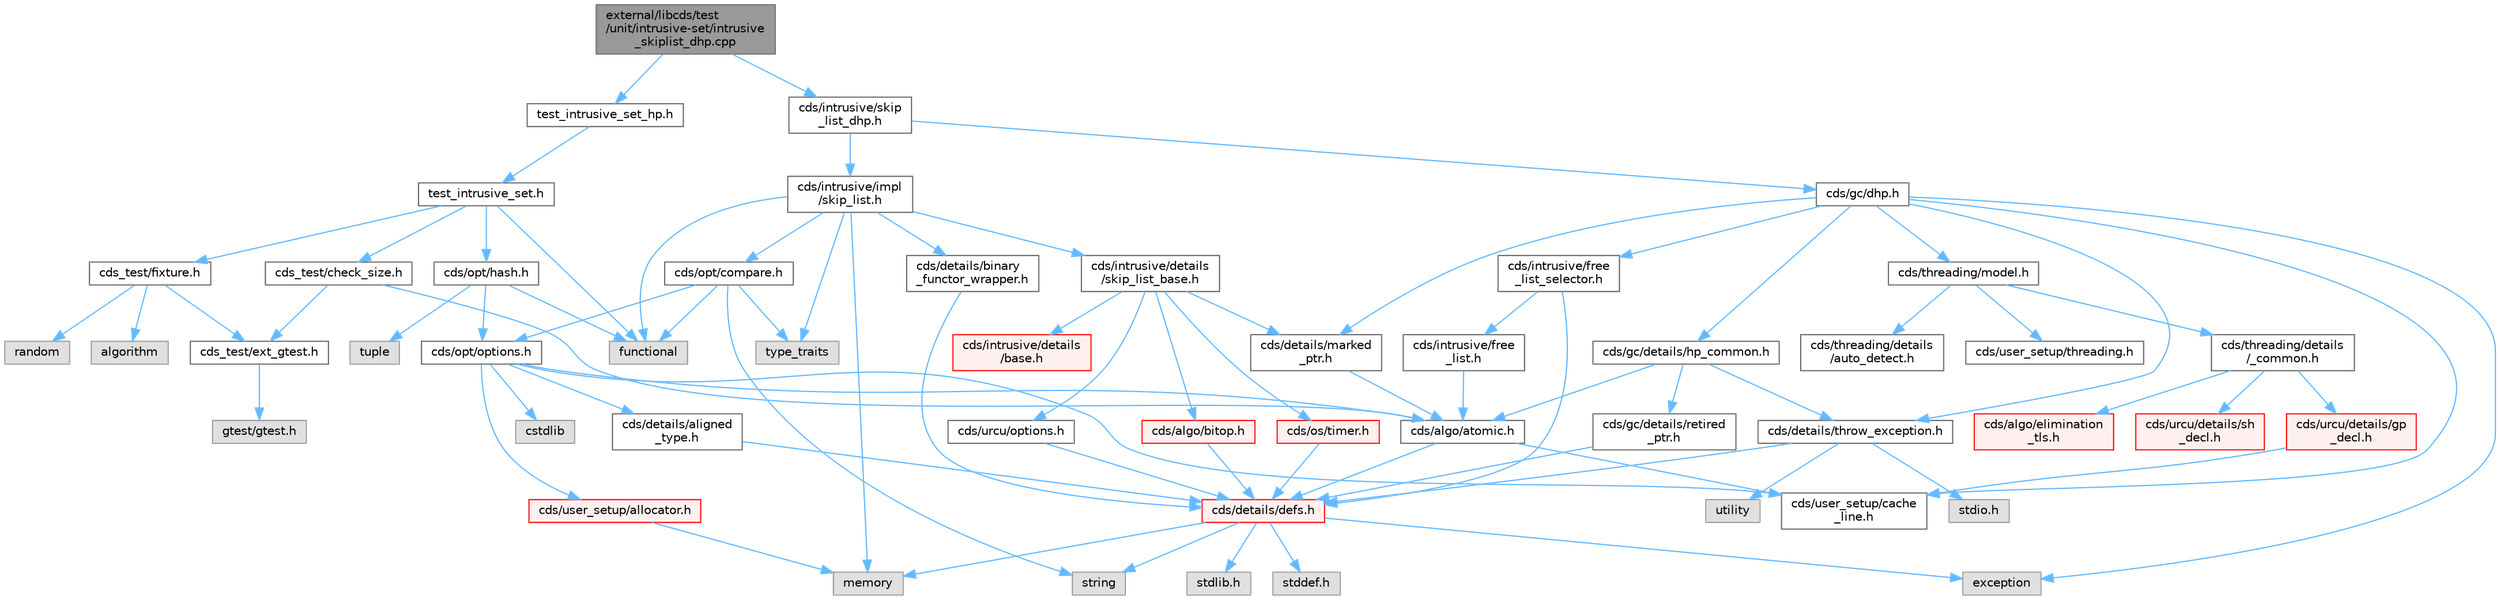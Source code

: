 digraph "external/libcds/test/unit/intrusive-set/intrusive_skiplist_dhp.cpp"
{
 // LATEX_PDF_SIZE
  bgcolor="transparent";
  edge [fontname=Helvetica,fontsize=10,labelfontname=Helvetica,labelfontsize=10];
  node [fontname=Helvetica,fontsize=10,shape=box,height=0.2,width=0.4];
  Node1 [id="Node000001",label="external/libcds/test\l/unit/intrusive-set/intrusive\l_skiplist_dhp.cpp",height=0.2,width=0.4,color="gray40", fillcolor="grey60", style="filled", fontcolor="black",tooltip=" "];
  Node1 -> Node2 [id="edge1_Node000001_Node000002",color="steelblue1",style="solid",tooltip=" "];
  Node2 [id="Node000002",label="test_intrusive_set_hp.h",height=0.2,width=0.4,color="grey40", fillcolor="white", style="filled",URL="$test__intrusive__set__hp_8h.html",tooltip=" "];
  Node2 -> Node3 [id="edge2_Node000002_Node000003",color="steelblue1",style="solid",tooltip=" "];
  Node3 [id="Node000003",label="test_intrusive_set.h",height=0.2,width=0.4,color="grey40", fillcolor="white", style="filled",URL="$intrusive-set_2test__intrusive__set_8h.html",tooltip=" "];
  Node3 -> Node4 [id="edge3_Node000003_Node000004",color="steelblue1",style="solid",tooltip=" "];
  Node4 [id="Node000004",label="cds_test/check_size.h",height=0.2,width=0.4,color="grey40", fillcolor="white", style="filled",URL="$check__size_8h.html",tooltip=" "];
  Node4 -> Node5 [id="edge4_Node000004_Node000005",color="steelblue1",style="solid",tooltip=" "];
  Node5 [id="Node000005",label="cds_test/ext_gtest.h",height=0.2,width=0.4,color="grey40", fillcolor="white", style="filled",URL="$ext__gtest_8h.html",tooltip=" "];
  Node5 -> Node6 [id="edge5_Node000005_Node000006",color="steelblue1",style="solid",tooltip=" "];
  Node6 [id="Node000006",label="gtest/gtest.h",height=0.2,width=0.4,color="grey60", fillcolor="#E0E0E0", style="filled",tooltip=" "];
  Node4 -> Node7 [id="edge6_Node000004_Node000007",color="steelblue1",style="solid",tooltip=" "];
  Node7 [id="Node000007",label="cds/algo/atomic.h",height=0.2,width=0.4,color="grey40", fillcolor="white", style="filled",URL="$external_2libcds_2cds_2algo_2atomic_8h.html",tooltip=" "];
  Node7 -> Node8 [id="edge7_Node000007_Node000008",color="steelblue1",style="solid",tooltip=" "];
  Node8 [id="Node000008",label="cds/details/defs.h",height=0.2,width=0.4,color="red", fillcolor="#FFF0F0", style="filled",URL="$details_2defs_8h.html",tooltip=" "];
  Node8 -> Node9 [id="edge8_Node000008_Node000009",color="steelblue1",style="solid",tooltip=" "];
  Node9 [id="Node000009",label="stddef.h",height=0.2,width=0.4,color="grey60", fillcolor="#E0E0E0", style="filled",tooltip=" "];
  Node8 -> Node10 [id="edge9_Node000008_Node000010",color="steelblue1",style="solid",tooltip=" "];
  Node10 [id="Node000010",label="stdlib.h",height=0.2,width=0.4,color="grey60", fillcolor="#E0E0E0", style="filled",tooltip=" "];
  Node8 -> Node13 [id="edge10_Node000008_Node000013",color="steelblue1",style="solid",tooltip=" "];
  Node13 [id="Node000013",label="exception",height=0.2,width=0.4,color="grey60", fillcolor="#E0E0E0", style="filled",tooltip=" "];
  Node8 -> Node15 [id="edge11_Node000008_Node000015",color="steelblue1",style="solid",tooltip=" "];
  Node15 [id="Node000015",label="string",height=0.2,width=0.4,color="grey60", fillcolor="#E0E0E0", style="filled",tooltip=" "];
  Node8 -> Node16 [id="edge12_Node000008_Node000016",color="steelblue1",style="solid",tooltip=" "];
  Node16 [id="Node000016",label="memory",height=0.2,width=0.4,color="grey60", fillcolor="#E0E0E0", style="filled",tooltip=" "];
  Node7 -> Node21 [id="edge13_Node000007_Node000021",color="steelblue1",style="solid",tooltip=" "];
  Node21 [id="Node000021",label="cds/user_setup/cache\l_line.h",height=0.2,width=0.4,color="grey40", fillcolor="white", style="filled",URL="$cache__line_8h.html",tooltip="Cache-line size definition"];
  Node3 -> Node22 [id="edge14_Node000003_Node000022",color="steelblue1",style="solid",tooltip=" "];
  Node22 [id="Node000022",label="cds_test/fixture.h",height=0.2,width=0.4,color="grey40", fillcolor="white", style="filled",URL="$fixture_8h.html",tooltip=" "];
  Node22 -> Node5 [id="edge15_Node000022_Node000005",color="steelblue1",style="solid",tooltip=" "];
  Node22 -> Node23 [id="edge16_Node000022_Node000023",color="steelblue1",style="solid",tooltip=" "];
  Node23 [id="Node000023",label="algorithm",height=0.2,width=0.4,color="grey60", fillcolor="#E0E0E0", style="filled",tooltip=" "];
  Node22 -> Node24 [id="edge17_Node000022_Node000024",color="steelblue1",style="solid",tooltip=" "];
  Node24 [id="Node000024",label="random",height=0.2,width=0.4,color="grey60", fillcolor="#E0E0E0", style="filled",tooltip=" "];
  Node3 -> Node25 [id="edge18_Node000003_Node000025",color="steelblue1",style="solid",tooltip=" "];
  Node25 [id="Node000025",label="cds/opt/hash.h",height=0.2,width=0.4,color="grey40", fillcolor="white", style="filled",URL="$external_2libcds_2cds_2opt_2hash_8h.html",tooltip=" "];
  Node25 -> Node26 [id="edge19_Node000025_Node000026",color="steelblue1",style="solid",tooltip=" "];
  Node26 [id="Node000026",label="tuple",height=0.2,width=0.4,color="grey60", fillcolor="#E0E0E0", style="filled",tooltip=" "];
  Node25 -> Node27 [id="edge20_Node000025_Node000027",color="steelblue1",style="solid",tooltip=" "];
  Node27 [id="Node000027",label="functional",height=0.2,width=0.4,color="grey60", fillcolor="#E0E0E0", style="filled",tooltip=" "];
  Node25 -> Node28 [id="edge21_Node000025_Node000028",color="steelblue1",style="solid",tooltip=" "];
  Node28 [id="Node000028",label="cds/opt/options.h",height=0.2,width=0.4,color="grey40", fillcolor="white", style="filled",URL="$opt_2options_8h.html",tooltip=" "];
  Node28 -> Node29 [id="edge22_Node000028_Node000029",color="steelblue1",style="solid",tooltip=" "];
  Node29 [id="Node000029",label="cstdlib",height=0.2,width=0.4,color="grey60", fillcolor="#E0E0E0", style="filled",tooltip=" "];
  Node28 -> Node30 [id="edge23_Node000028_Node000030",color="steelblue1",style="solid",tooltip=" "];
  Node30 [id="Node000030",label="cds/details/aligned\l_type.h",height=0.2,width=0.4,color="grey40", fillcolor="white", style="filled",URL="$aligned__type_8h.html",tooltip=" "];
  Node30 -> Node8 [id="edge24_Node000030_Node000008",color="steelblue1",style="solid",tooltip=" "];
  Node28 -> Node31 [id="edge25_Node000028_Node000031",color="steelblue1",style="solid",tooltip=" "];
  Node31 [id="Node000031",label="cds/user_setup/allocator.h",height=0.2,width=0.4,color="red", fillcolor="#FFF0F0", style="filled",URL="$external_2libcds_2cds_2user__setup_2allocator_8h.html",tooltip="Default implementation of allocator classes."];
  Node31 -> Node16 [id="edge26_Node000031_Node000016",color="steelblue1",style="solid",tooltip=" "];
  Node28 -> Node21 [id="edge27_Node000028_Node000021",color="steelblue1",style="solid",tooltip=" "];
  Node28 -> Node7 [id="edge28_Node000028_Node000007",color="steelblue1",style="solid",tooltip=" "];
  Node3 -> Node27 [id="edge29_Node000003_Node000027",color="steelblue1",style="solid",tooltip=" "];
  Node1 -> Node46 [id="edge30_Node000001_Node000046",color="steelblue1",style="solid",tooltip=" "];
  Node46 [id="Node000046",label="cds/intrusive/skip\l_list_dhp.h",height=0.2,width=0.4,color="grey40", fillcolor="white", style="filled",URL="$skip__list__dhp_8h.html",tooltip=" "];
  Node46 -> Node47 [id="edge31_Node000046_Node000047",color="steelblue1",style="solid",tooltip=" "];
  Node47 [id="Node000047",label="cds/gc/dhp.h",height=0.2,width=0.4,color="grey40", fillcolor="white", style="filled",URL="$dhp_8h.html",tooltip=" "];
  Node47 -> Node13 [id="edge32_Node000047_Node000013",color="steelblue1",style="solid",tooltip=" "];
  Node47 -> Node48 [id="edge33_Node000047_Node000048",color="steelblue1",style="solid",tooltip=" "];
  Node48 [id="Node000048",label="cds/gc/details/hp_common.h",height=0.2,width=0.4,color="grey40", fillcolor="white", style="filled",URL="$hp__common_8h.html",tooltip=" "];
  Node48 -> Node7 [id="edge34_Node000048_Node000007",color="steelblue1",style="solid",tooltip=" "];
  Node48 -> Node49 [id="edge35_Node000048_Node000049",color="steelblue1",style="solid",tooltip=" "];
  Node49 [id="Node000049",label="cds/gc/details/retired\l_ptr.h",height=0.2,width=0.4,color="grey40", fillcolor="white", style="filled",URL="$retired__ptr_8h.html",tooltip=" "];
  Node49 -> Node8 [id="edge36_Node000049_Node000008",color="steelblue1",style="solid",tooltip=" "];
  Node48 -> Node43 [id="edge37_Node000048_Node000043",color="steelblue1",style="solid",tooltip=" "];
  Node43 [id="Node000043",label="cds/details/throw_exception.h",height=0.2,width=0.4,color="grey40", fillcolor="white", style="filled",URL="$throw__exception_8h.html",tooltip=" "];
  Node43 -> Node8 [id="edge38_Node000043_Node000008",color="steelblue1",style="solid",tooltip=" "];
  Node43 -> Node44 [id="edge39_Node000043_Node000044",color="steelblue1",style="solid",tooltip=" "];
  Node44 [id="Node000044",label="stdio.h",height=0.2,width=0.4,color="grey60", fillcolor="#E0E0E0", style="filled",tooltip=" "];
  Node43 -> Node45 [id="edge40_Node000043_Node000045",color="steelblue1",style="solid",tooltip=" "];
  Node45 [id="Node000045",label="utility",height=0.2,width=0.4,color="grey60", fillcolor="#E0E0E0", style="filled",tooltip=" "];
  Node47 -> Node50 [id="edge41_Node000047_Node000050",color="steelblue1",style="solid",tooltip=" "];
  Node50 [id="Node000050",label="cds/threading/model.h",height=0.2,width=0.4,color="grey40", fillcolor="white", style="filled",URL="$model_8h.html",tooltip=" "];
  Node50 -> Node51 [id="edge42_Node000050_Node000051",color="steelblue1",style="solid",tooltip=" "];
  Node51 [id="Node000051",label="cds/threading/details\l/_common.h",height=0.2,width=0.4,color="grey40", fillcolor="white", style="filled",URL="$__common_8h.html",tooltip=" "];
  Node51 -> Node52 [id="edge43_Node000051_Node000052",color="steelblue1",style="solid",tooltip=" "];
  Node52 [id="Node000052",label="cds/urcu/details/gp\l_decl.h",height=0.2,width=0.4,color="red", fillcolor="#FFF0F0", style="filled",URL="$gp__decl_8h.html",tooltip=" "];
  Node52 -> Node21 [id="edge44_Node000052_Node000021",color="steelblue1",style="solid",tooltip=" "];
  Node51 -> Node60 [id="edge45_Node000051_Node000060",color="steelblue1",style="solid",tooltip=" "];
  Node60 [id="Node000060",label="cds/urcu/details/sh\l_decl.h",height=0.2,width=0.4,color="red", fillcolor="#FFF0F0", style="filled",URL="$sh__decl_8h.html",tooltip=" "];
  Node51 -> Node61 [id="edge46_Node000051_Node000061",color="steelblue1",style="solid",tooltip=" "];
  Node61 [id="Node000061",label="cds/algo/elimination\l_tls.h",height=0.2,width=0.4,color="red", fillcolor="#FFF0F0", style="filled",URL="$elimination__tls_8h.html",tooltip=" "];
  Node50 -> Node63 [id="edge47_Node000050_Node000063",color="steelblue1",style="solid",tooltip=" "];
  Node63 [id="Node000063",label="cds/user_setup/threading.h",height=0.2,width=0.4,color="grey40", fillcolor="white", style="filled",URL="$external_2libcds_2cds_2user__setup_2threading_8h.html",tooltip=" "];
  Node50 -> Node64 [id="edge48_Node000050_Node000064",color="steelblue1",style="solid",tooltip=" "];
  Node64 [id="Node000064",label="cds/threading/details\l/auto_detect.h",height=0.2,width=0.4,color="grey40", fillcolor="white", style="filled",URL="$auto__detect_8h.html",tooltip=" "];
  Node47 -> Node65 [id="edge49_Node000047_Node000065",color="steelblue1",style="solid",tooltip=" "];
  Node65 [id="Node000065",label="cds/intrusive/free\l_list_selector.h",height=0.2,width=0.4,color="grey40", fillcolor="white", style="filled",URL="$free__list__selector_8h.html",tooltip=" "];
  Node65 -> Node8 [id="edge50_Node000065_Node000008",color="steelblue1",style="solid",tooltip=" "];
  Node65 -> Node66 [id="edge51_Node000065_Node000066",color="steelblue1",style="solid",tooltip=" "];
  Node66 [id="Node000066",label="cds/intrusive/free\l_list.h",height=0.2,width=0.4,color="grey40", fillcolor="white", style="filled",URL="$free__list_8h.html",tooltip=" "];
  Node66 -> Node7 [id="edge52_Node000066_Node000007",color="steelblue1",style="solid",tooltip=" "];
  Node47 -> Node43 [id="edge53_Node000047_Node000043",color="steelblue1",style="solid",tooltip=" "];
  Node47 -> Node59 [id="edge54_Node000047_Node000059",color="steelblue1",style="solid",tooltip=" "];
  Node59 [id="Node000059",label="cds/details/marked\l_ptr.h",height=0.2,width=0.4,color="grey40", fillcolor="white", style="filled",URL="$marked__ptr_8h.html",tooltip=" "];
  Node59 -> Node7 [id="edge55_Node000059_Node000007",color="steelblue1",style="solid",tooltip=" "];
  Node47 -> Node21 [id="edge56_Node000047_Node000021",color="steelblue1",style="solid",tooltip=" "];
  Node46 -> Node67 [id="edge57_Node000046_Node000067",color="steelblue1",style="solid",tooltip=" "];
  Node67 [id="Node000067",label="cds/intrusive/impl\l/skip_list.h",height=0.2,width=0.4,color="grey40", fillcolor="white", style="filled",URL="$skip__list_8h.html",tooltip=" "];
  Node67 -> Node55 [id="edge58_Node000067_Node000055",color="steelblue1",style="solid",tooltip=" "];
  Node55 [id="Node000055",label="type_traits",height=0.2,width=0.4,color="grey60", fillcolor="#E0E0E0", style="filled",tooltip=" "];
  Node67 -> Node16 [id="edge59_Node000067_Node000016",color="steelblue1",style="solid",tooltip=" "];
  Node67 -> Node27 [id="edge60_Node000067_Node000027",color="steelblue1",style="solid",tooltip=" "];
  Node67 -> Node68 [id="edge61_Node000067_Node000068",color="steelblue1",style="solid",tooltip=" "];
  Node68 [id="Node000068",label="cds/intrusive/details\l/skip_list_base.h",height=0.2,width=0.4,color="grey40", fillcolor="white", style="filled",URL="$intrusive_2details_2skip__list__base_8h.html",tooltip=" "];
  Node68 -> Node69 [id="edge62_Node000068_Node000069",color="steelblue1",style="solid",tooltip=" "];
  Node69 [id="Node000069",label="cds/intrusive/details\l/base.h",height=0.2,width=0.4,color="red", fillcolor="#FFF0F0", style="filled",URL="$external_2libcds_2cds_2intrusive_2details_2base_8h.html",tooltip=" "];
  Node68 -> Node59 [id="edge63_Node000068_Node000059",color="steelblue1",style="solid",tooltip=" "];
  Node68 -> Node37 [id="edge64_Node000068_Node000037",color="steelblue1",style="solid",tooltip=" "];
  Node37 [id="Node000037",label="cds/algo/bitop.h",height=0.2,width=0.4,color="red", fillcolor="#FFF0F0", style="filled",URL="$algo_2bitop_8h.html",tooltip=" "];
  Node37 -> Node8 [id="edge65_Node000037_Node000008",color="steelblue1",style="solid",tooltip=" "];
  Node68 -> Node76 [id="edge66_Node000068_Node000076",color="steelblue1",style="solid",tooltip=" "];
  Node76 [id="Node000076",label="cds/os/timer.h",height=0.2,width=0.4,color="red", fillcolor="#FFF0F0", style="filled",URL="$timer_8h.html",tooltip=" "];
  Node76 -> Node8 [id="edge67_Node000076_Node000008",color="steelblue1",style="solid",tooltip=" "];
  Node68 -> Node78 [id="edge68_Node000068_Node000078",color="steelblue1",style="solid",tooltip=" "];
  Node78 [id="Node000078",label="cds/urcu/options.h",height=0.2,width=0.4,color="grey40", fillcolor="white", style="filled",URL="$urcu_2options_8h.html",tooltip=" "];
  Node78 -> Node8 [id="edge69_Node000078_Node000008",color="steelblue1",style="solid",tooltip=" "];
  Node67 -> Node79 [id="edge70_Node000067_Node000079",color="steelblue1",style="solid",tooltip=" "];
  Node79 [id="Node000079",label="cds/opt/compare.h",height=0.2,width=0.4,color="grey40", fillcolor="white", style="filled",URL="$external_2libcds_2cds_2opt_2compare_8h.html",tooltip=" "];
  Node79 -> Node55 [id="edge71_Node000079_Node000055",color="steelblue1",style="solid",tooltip=" "];
  Node79 -> Node27 [id="edge72_Node000079_Node000027",color="steelblue1",style="solid",tooltip=" "];
  Node79 -> Node15 [id="edge73_Node000079_Node000015",color="steelblue1",style="solid",tooltip=" "];
  Node79 -> Node28 [id="edge74_Node000079_Node000028",color="steelblue1",style="solid",tooltip=" "];
  Node67 -> Node80 [id="edge75_Node000067_Node000080",color="steelblue1",style="solid",tooltip=" "];
  Node80 [id="Node000080",label="cds/details/binary\l_functor_wrapper.h",height=0.2,width=0.4,color="grey40", fillcolor="white", style="filled",URL="$binary__functor__wrapper_8h.html",tooltip=" "];
  Node80 -> Node8 [id="edge76_Node000080_Node000008",color="steelblue1",style="solid",tooltip=" "];
}
